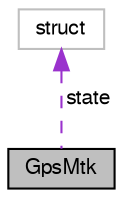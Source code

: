 digraph "GpsMtk"
{
  edge [fontname="FreeSans",fontsize="10",labelfontname="FreeSans",labelfontsize="10"];
  node [fontname="FreeSans",fontsize="10",shape=record];
  Node1 [label="GpsMtk",height=0.2,width=0.4,color="black", fillcolor="grey75", style="filled", fontcolor="black"];
  Node2 -> Node1 [dir="back",color="darkorchid3",fontsize="10",style="dashed",label=" state" ,fontname="FreeSans"];
  Node2 [label="struct",height=0.2,width=0.4,color="grey75", fillcolor="white", style="filled"];
}
